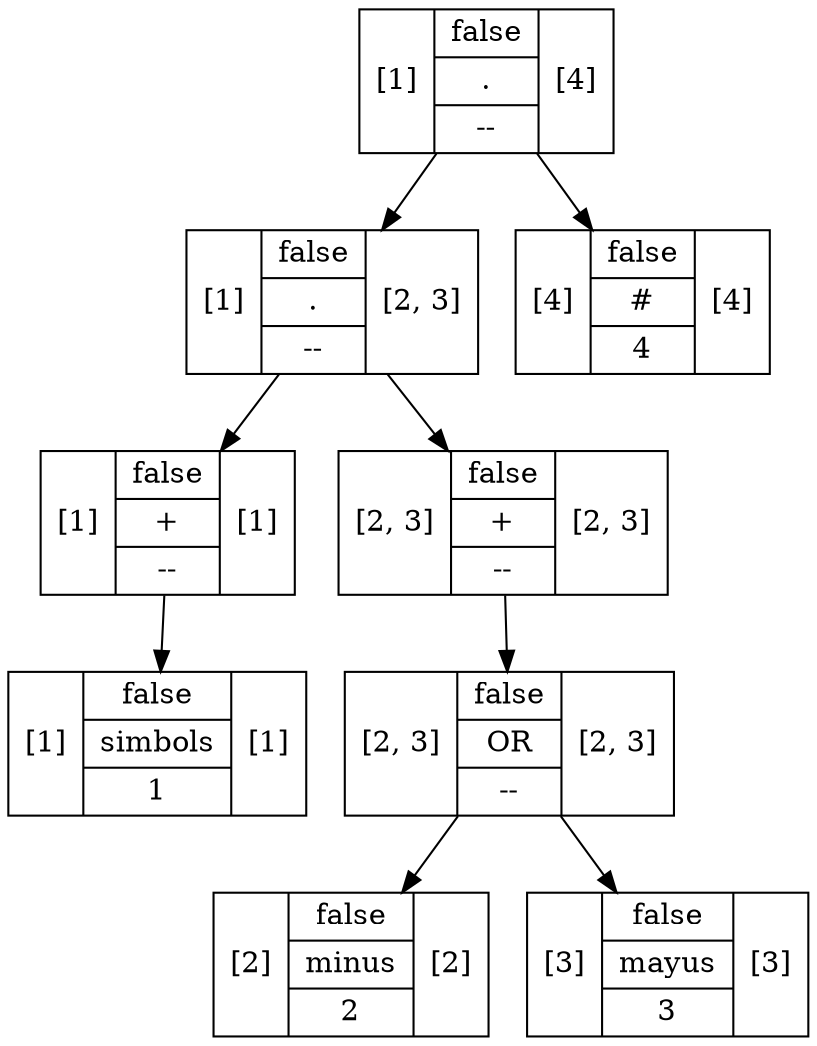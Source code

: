 digraph G {
513348418 [shape=record label="[1] |{ false | simbols | 1 }| [1]"];
1671315347 [shape=record label="[1] |{ false | + | -- }| [1]"];
1671315347 -> 513348418
1968376231 [shape=record label="[2] |{ false | minus | 2 }| [2]"];
1240479972 [shape=record label="[3] |{ false | mayus | 3 }| [3]"];
522531227 [shape=record label="[2, 3] |{ false | OR | -- }| [2, 3]"];
522531227 -> 1968376231
522531227 -> 1240479972
223733579 [shape=record label="[2, 3] |{ false | + | -- }| [2, 3]"];
223733579 -> 522531227
1613158775 [shape=record label="[1] |{ false | . | -- }| [2, 3]"];
1613158775 -> 1671315347
1613158775 -> 223733579
685369999 [shape=record label="[4] |{ false | # | 4 }| [4]"];
516337638 [shape=record label="[1] |{ false | . | -- }| [4]"];
516337638 -> 1613158775
516337638 -> 685369999
}